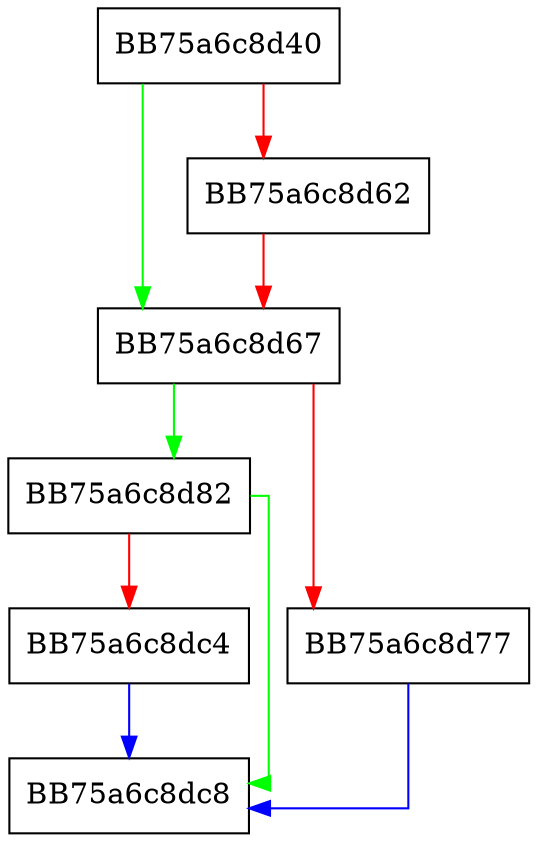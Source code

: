 digraph Read {
  node [shape="box"];
  graph [splines=ortho];
  BB75a6c8d40 -> BB75a6c8d67 [color="green"];
  BB75a6c8d40 -> BB75a6c8d62 [color="red"];
  BB75a6c8d62 -> BB75a6c8d67 [color="red"];
  BB75a6c8d67 -> BB75a6c8d82 [color="green"];
  BB75a6c8d67 -> BB75a6c8d77 [color="red"];
  BB75a6c8d77 -> BB75a6c8dc8 [color="blue"];
  BB75a6c8d82 -> BB75a6c8dc8 [color="green"];
  BB75a6c8d82 -> BB75a6c8dc4 [color="red"];
  BB75a6c8dc4 -> BB75a6c8dc8 [color="blue"];
}
